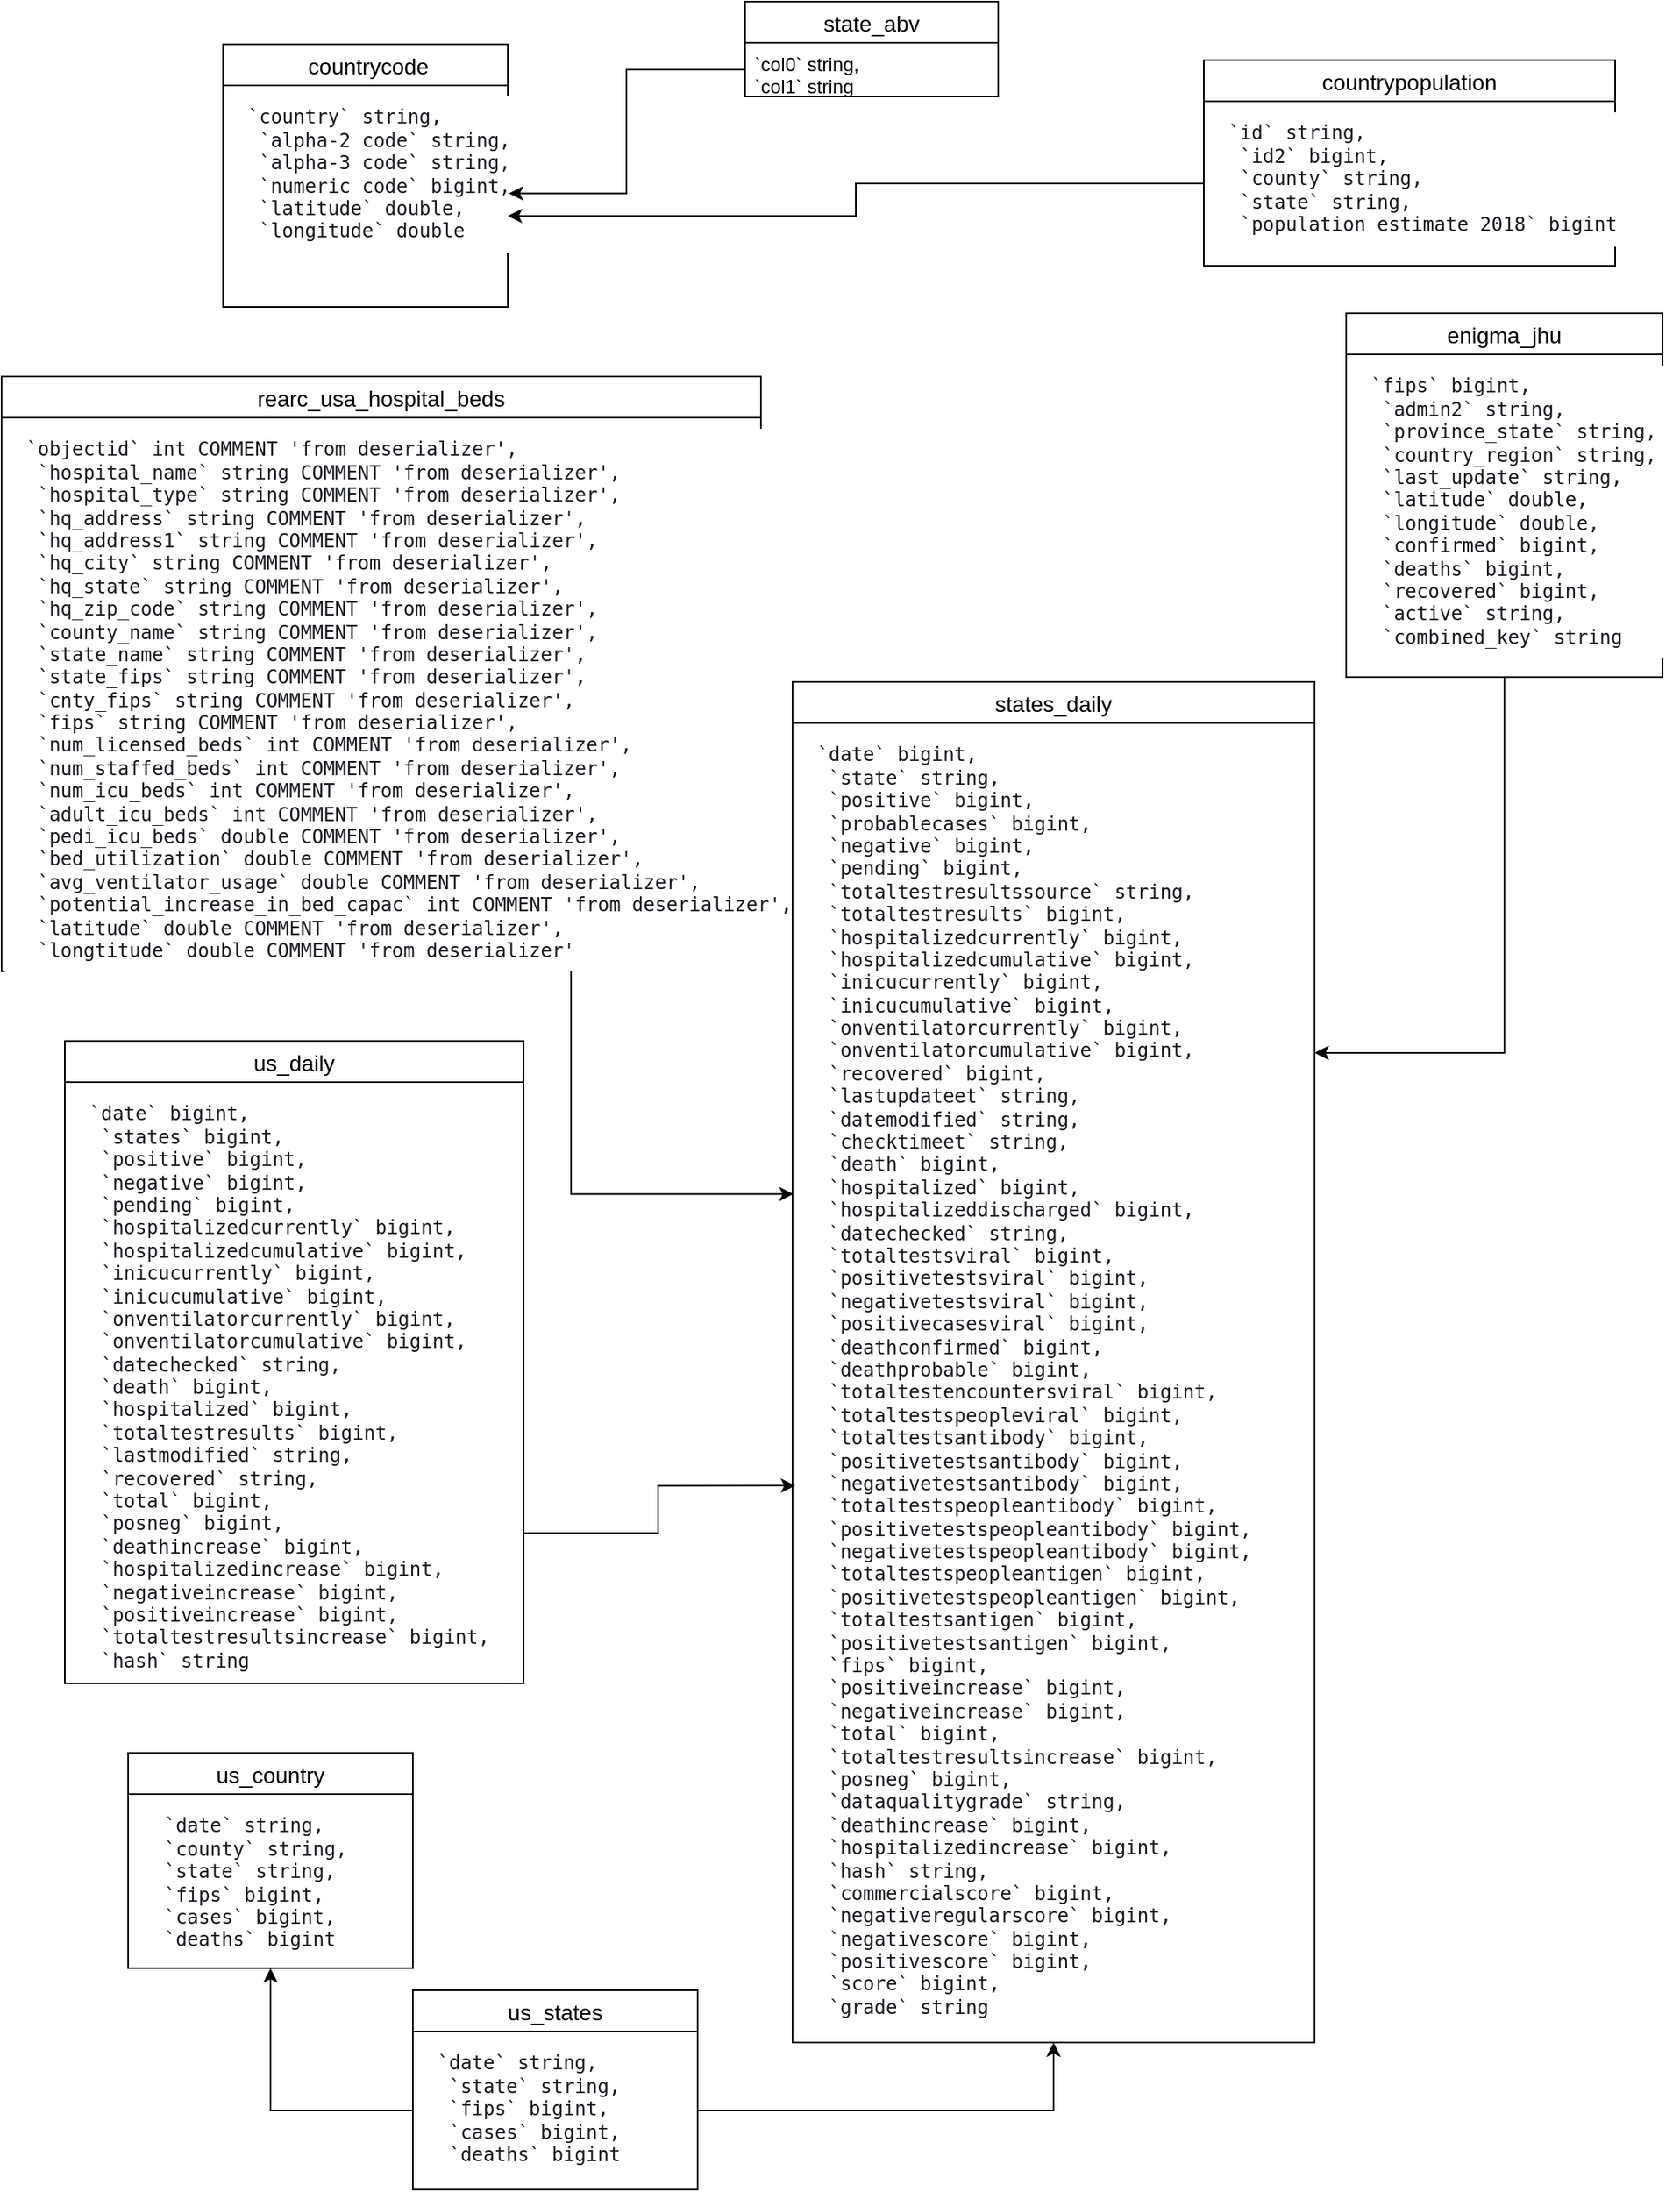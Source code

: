 <mxfile version="16.4.6" type="device"><diagram id="rqt5nzXfJJZm-QXEHFz9" name="Page-1"><mxGraphModel dx="1888" dy="547" grid="1" gridSize="10" guides="1" tooltips="1" connect="1" arrows="1" fold="1" page="1" pageScale="1" pageWidth="850" pageHeight="1100" math="0" shadow="0"><root><mxCell id="0"/><mxCell id="1" parent="0"/><mxCell id="Rdf0Nxlci-GZTjwrUPMa-135" value="rearc_usa_hospital_beds" style="swimlane;fontStyle=0;childLayout=stackLayout;horizontal=1;startSize=26;horizontalStack=0;resizeParent=1;resizeParentMax=0;resizeLast=0;collapsible=1;marginBottom=0;align=center;fontSize=14;" vertex="1" parent="1"><mxGeometry x="-140" y="310" width="480" height="376" as="geometry"/></mxCell><mxCell id="Rdf0Nxlci-GZTjwrUPMa-166" value="&lt;pre class=&quot;awsui_root_18wu0_u2y66_3 awsui_box_18wu0_u2y66_16 awsui_pre-variant_18wu0_u2y66_16 awsui_color-default_18wu0_u2y66_16 awsui_font-size-body-s_18wu0_u2y66_149 awsui_font-weight-default_18wu0_u2y66_72&quot; style=&quot;padding: 0.4rem; margin: 0px; overflow: auto; background: rgb(255, 255, 255); font-weight: 400; color: rgb(22, 25, 31); letter-spacing: normal; font-style: normal; text-align: left; text-indent: 0px; text-transform: none; word-spacing: 0px;&quot;&gt; `objectid` int COMMENT 'from deserializer', &#10;  `hospital_name` string COMMENT 'from deserializer', &#10;  `hospital_type` string COMMENT 'from deserializer', &#10;  `hq_address` string COMMENT 'from deserializer', &#10;  `hq_address1` string COMMENT 'from deserializer', &#10;  `hq_city` string COMMENT 'from deserializer', &#10;  `hq_state` string COMMENT 'from deserializer', &#10;  `hq_zip_code` string COMMENT 'from deserializer', &#10;  `county_name` string COMMENT 'from deserializer', &#10;  `state_name` string COMMENT 'from deserializer', &#10;  `state_fips` string COMMENT 'from deserializer', &#10;  `cnty_fips` string COMMENT 'from deserializer', &#10;  `fips` string COMMENT 'from deserializer', &#10;  `num_licensed_beds` int COMMENT 'from deserializer', &#10;  `num_staffed_beds` int COMMENT 'from deserializer', &#10;  `num_icu_beds` int COMMENT 'from deserializer', &#10;  `adult_icu_beds` int COMMENT 'from deserializer', &#10;  `pedi_icu_beds` double COMMENT 'from deserializer', &#10;  `bed_utilization` double COMMENT 'from deserializer', &#10;  `avg_ventilator_usage` double COMMENT 'from deserializer', &#10;  `potential_increase_in_bed_capac` int COMMENT 'from deserializer', &#10;  `latitude` double COMMENT 'from deserializer', &#10;  `longtitude` double COMMENT 'from deserializer'&lt;/pre&gt;" style="text;whiteSpace=wrap;html=1;" vertex="1" parent="Rdf0Nxlci-GZTjwrUPMa-135"><mxGeometry y="26" width="480" height="350" as="geometry"/></mxCell><mxCell id="Rdf0Nxlci-GZTjwrUPMa-139" value="state_abv" style="swimlane;fontStyle=0;childLayout=stackLayout;horizontal=1;startSize=26;horizontalStack=0;resizeParent=1;resizeParentMax=0;resizeLast=0;collapsible=1;marginBottom=0;align=center;fontSize=14;" vertex="1" parent="1"><mxGeometry x="330" y="73" width="160" height="60" as="geometry"/></mxCell><mxCell id="Rdf0Nxlci-GZTjwrUPMa-142" value="`col0` string, &#10;  `col1` string" style="text;strokeColor=none;fillColor=none;spacingLeft=4;spacingRight=4;overflow=hidden;rotatable=0;points=[[0,0.5],[1,0.5]];portConstraint=eastwest;fontSize=12;" vertex="1" parent="Rdf0Nxlci-GZTjwrUPMa-139"><mxGeometry y="26" width="160" height="34" as="geometry"/></mxCell><mxCell id="Rdf0Nxlci-GZTjwrUPMa-143" value="enigma_jhu" style="swimlane;fontStyle=0;childLayout=stackLayout;horizontal=1;startSize=26;horizontalStack=0;resizeParent=1;resizeParentMax=0;resizeLast=0;collapsible=1;marginBottom=0;align=center;fontSize=14;" vertex="1" parent="1"><mxGeometry x="710" y="270" width="200" height="230" as="geometry"/></mxCell><mxCell id="Rdf0Nxlci-GZTjwrUPMa-165" value="&lt;pre class=&quot;awsui_root_18wu0_u2y66_3 awsui_box_18wu0_u2y66_16 awsui_pre-variant_18wu0_u2y66_16 awsui_color-default_18wu0_u2y66_16 awsui_font-size-body-s_18wu0_u2y66_149 awsui_font-weight-default_18wu0_u2y66_72&quot; style=&quot;padding: 0.4rem; margin: 0px; overflow: auto; background: rgb(255, 255, 255); font-weight: 400; color: rgb(22, 25, 31); letter-spacing: normal; font-style: normal; text-align: left; text-indent: 0px; text-transform: none; word-spacing: 0px;&quot;&gt; `fips` bigint, &#10;  `admin2` string, &#10;  `province_state` string, &#10;  `country_region` string, &#10;  `last_update` string, &#10;  `latitude` double, &#10;  `longitude` double, &#10;  `confirmed` bigint, &#10;  `deaths` bigint, &#10;  `recovered` bigint, &#10;  `active` string, &#10;  `combined_key` string&lt;/pre&gt;" style="text;whiteSpace=wrap;html=1;" vertex="1" parent="Rdf0Nxlci-GZTjwrUPMa-143"><mxGeometry y="26" width="200" height="204" as="geometry"/></mxCell><mxCell id="Rdf0Nxlci-GZTjwrUPMa-151" value=" countrycode" style="swimlane;fontStyle=0;childLayout=stackLayout;horizontal=1;startSize=26;horizontalStack=0;resizeParent=1;resizeParentMax=0;resizeLast=0;collapsible=1;marginBottom=0;align=center;fontSize=14;" vertex="1" parent="1"><mxGeometry y="100" width="180" height="166" as="geometry"/></mxCell><mxCell id="Rdf0Nxlci-GZTjwrUPMa-159" value="&lt;pre class=&quot;awsui_root_18wu0_u2y66_3 awsui_box_18wu0_u2y66_16 awsui_pre-variant_18wu0_u2y66_16 awsui_color-default_18wu0_u2y66_16 awsui_font-size-body-s_18wu0_u2y66_149 awsui_font-weight-default_18wu0_u2y66_72&quot; style=&quot;padding: 0.4rem; margin: 0px; overflow: auto; background: rgb(255, 255, 255); font-weight: 400; color: rgb(22, 25, 31); letter-spacing: normal; font-style: normal; text-align: left; text-indent: 0px; text-transform: none; word-spacing: 0px;&quot;&gt; `country` string, &#10;  `alpha-2 code` string, &#10;  `alpha-3 code` string, &#10;  `numeric code` bigint, &#10;  `latitude` double, &#10;  `longitude` double&lt;/pre&gt;" style="text;whiteSpace=wrap;html=1;" vertex="1" parent="Rdf0Nxlci-GZTjwrUPMa-151"><mxGeometry y="26" width="180" height="110" as="geometry"/></mxCell><mxCell id="Rdf0Nxlci-GZTjwrUPMa-153" value="&#10;&#10;&lt;pre class=&quot;awsui_root_18wu0_u2y66_3 awsui_box_18wu0_u2y66_16 awsui_pre-variant_18wu0_u2y66_16 awsui_color-default_18wu0_u2y66_16 awsui_font-size-body-s_18wu0_u2y66_149 awsui_font-weight-default_18wu0_u2y66_72&quot; style=&quot;padding: 0.4rem; margin: 0px; overflow: auto; background: rgb(255, 255, 255); font-weight: 400; color: rgb(22, 25, 31); letter-spacing: normal; font-style: normal; text-align: left; text-indent: 0px; text-transform: none; word-spacing: 0px;&quot;&gt; `country` string, &#10;  `alpha-2 code` string, &#10;  `alpha-3 code` string, &#10;  `numeric code` bigint, &#10;  `latitude` double, &#10;  `longitude` double&lt;/pre&gt;&#10;&#10;" style="text;strokeColor=none;fillColor=none;spacingLeft=4;spacingRight=4;overflow=hidden;rotatable=0;points=[[0,0.5],[1,0.5]];portConstraint=eastwest;fontSize=12;" vertex="1" parent="Rdf0Nxlci-GZTjwrUPMa-151"><mxGeometry y="136" width="180" height="30" as="geometry"/></mxCell><mxCell id="Rdf0Nxlci-GZTjwrUPMa-155" value="countrypopulation" style="swimlane;fontStyle=0;childLayout=stackLayout;horizontal=1;startSize=26;horizontalStack=0;resizeParent=1;resizeParentMax=0;resizeLast=0;collapsible=1;marginBottom=0;align=center;fontSize=14;" vertex="1" parent="1"><mxGeometry x="620" y="110" width="260" height="130" as="geometry"/></mxCell><mxCell id="Rdf0Nxlci-GZTjwrUPMa-160" value="&lt;pre class=&quot;awsui_root_18wu0_u2y66_3 awsui_box_18wu0_u2y66_16 awsui_pre-variant_18wu0_u2y66_16 awsui_color-default_18wu0_u2y66_16 awsui_font-size-body-s_18wu0_u2y66_149 awsui_font-weight-default_18wu0_u2y66_72&quot; style=&quot;padding: 0.4rem; margin: 0px; overflow: auto; background: rgb(255, 255, 255); font-weight: 400; color: rgb(22, 25, 31); letter-spacing: normal; font-style: normal; text-align: left; text-indent: 0px; text-transform: none; word-spacing: 0px;&quot;&gt; `id` string, &#10;  `id2` bigint, &#10;  `county` string, &#10;  `state` string, &#10;  `population estimate 2018` bigint&lt;/pre&gt;" style="text;whiteSpace=wrap;html=1;" vertex="1" parent="Rdf0Nxlci-GZTjwrUPMa-155"><mxGeometry y="26" width="260" height="104" as="geometry"/></mxCell><mxCell id="Rdf0Nxlci-GZTjwrUPMa-161" value="states_daily" style="swimlane;fontStyle=0;childLayout=stackLayout;horizontal=1;startSize=26;horizontalStack=0;resizeParent=1;resizeParentMax=0;resizeLast=0;collapsible=1;marginBottom=0;align=center;fontSize=14;" vertex="1" parent="1"><mxGeometry x="360" y="503" width="330" height="860" as="geometry"/></mxCell><mxCell id="Rdf0Nxlci-GZTjwrUPMa-168" value="&lt;pre class=&quot;awsui_root_18wu0_u2y66_3 awsui_box_18wu0_u2y66_16 awsui_pre-variant_18wu0_u2y66_16 awsui_color-default_18wu0_u2y66_16 awsui_font-size-body-s_18wu0_u2y66_149 awsui_font-weight-default_18wu0_u2y66_72&quot; style=&quot;padding: 0.4rem; margin: 0px; overflow: auto; background: rgb(255, 255, 255); font-weight: 400; color: rgb(22, 25, 31); letter-spacing: normal; font-style: normal; text-align: left; text-indent: 0px; text-transform: none; word-spacing: 0px;&quot;&gt; `date` bigint, &#10;  `state` string, &#10;  `positive` bigint, &#10;  `probablecases` bigint, &#10;  `negative` bigint, &#10;  `pending` bigint, &#10;  `totaltestresultssource` string, &#10;  `totaltestresults` bigint, &#10;  `hospitalizedcurrently` bigint, &#10;  `hospitalizedcumulative` bigint, &#10;  `inicucurrently` bigint, &#10;  `inicucumulative` bigint, &#10;  `onventilatorcurrently` bigint, &#10;  `onventilatorcumulative` bigint, &#10;  `recovered` bigint, &#10;  `lastupdateet` string, &#10;  `datemodified` string, &#10;  `checktimeet` string, &#10;  `death` bigint, &#10;  `hospitalized` bigint, &#10;  `hospitalizeddischarged` bigint, &#10;  `datechecked` string, &#10;  `totaltestsviral` bigint, &#10;  `positivetestsviral` bigint, &#10;  `negativetestsviral` bigint, &#10;  `positivecasesviral` bigint, &#10;  `deathconfirmed` bigint, &#10;  `deathprobable` bigint, &#10;  `totaltestencountersviral` bigint, &#10;  `totaltestspeopleviral` bigint, &#10;  `totaltestsantibody` bigint, &#10;  `positivetestsantibody` bigint, &#10;  `negativetestsantibody` bigint, &#10;  `totaltestspeopleantibody` bigint, &#10;  `positivetestspeopleantibody` bigint, &#10;  `negativetestspeopleantibody` bigint, &#10;  `totaltestspeopleantigen` bigint, &#10;  `positivetestspeopleantigen` bigint, &#10;  `totaltestsantigen` bigint, &#10;  `positivetestsantigen` bigint, &#10;  `fips` bigint, &#10;  `positiveincrease` bigint, &#10;  `negativeincrease` bigint, &#10;  `total` bigint, &#10;  `totaltestresultsincrease` bigint, &#10;  `posneg` bigint, &#10;  `dataqualitygrade` string, &#10;  `deathincrease` bigint, &#10;  `hospitalizedincrease` bigint, &#10;  `hash` string, &#10;  `commercialscore` bigint, &#10;  `negativeregularscore` bigint, &#10;  `negativescore` bigint, &#10;  `positivescore` bigint, &#10;  `score` bigint, &#10;  `grade` string&lt;/pre&gt;" style="text;whiteSpace=wrap;html=1;" vertex="1" parent="Rdf0Nxlci-GZTjwrUPMa-161"><mxGeometry y="26" width="330" height="834" as="geometry"/></mxCell><mxCell id="Rdf0Nxlci-GZTjwrUPMa-169" value="us_country" style="swimlane;fontStyle=0;childLayout=stackLayout;horizontal=1;startSize=26;horizontalStack=0;resizeParent=1;resizeParentMax=0;resizeLast=0;collapsible=1;marginBottom=0;align=center;fontSize=14;" vertex="1" parent="1"><mxGeometry x="-60" y="1180" width="180" height="136" as="geometry"/></mxCell><mxCell id="Rdf0Nxlci-GZTjwrUPMa-178" value="&lt;pre class=&quot;awsui_root_18wu0_u2y66_3 awsui_box_18wu0_u2y66_16 awsui_pre-variant_18wu0_u2y66_16 awsui_color-default_18wu0_u2y66_16 awsui_font-size-body-s_18wu0_u2y66_149 awsui_font-weight-default_18wu0_u2y66_72&quot; style=&quot;padding: 0.4rem; margin: 0px; overflow: auto; background: rgb(255, 255, 255); font-weight: 400; color: rgb(22, 25, 31); letter-spacing: normal; font-style: normal; text-align: left; text-indent: 0px; text-transform: none; word-spacing: 0px;&quot;&gt;  `date` string, &#10;  `county` string, &#10;  `state` string, &#10;  `fips` bigint, &#10;  `cases` bigint, &#10;  `deaths` bigint&lt;/pre&gt;" style="text;whiteSpace=wrap;html=1;" vertex="1" parent="Rdf0Nxlci-GZTjwrUPMa-169"><mxGeometry y="26" width="180" height="110" as="geometry"/></mxCell><mxCell id="Rdf0Nxlci-GZTjwrUPMa-172" value="us_daily" style="swimlane;fontStyle=0;childLayout=stackLayout;horizontal=1;startSize=26;horizontalStack=0;resizeParent=1;resizeParentMax=0;resizeLast=0;collapsible=1;marginBottom=0;align=center;fontSize=14;" vertex="1" parent="1"><mxGeometry x="-100" y="730" width="290" height="406" as="geometry"/></mxCell><mxCell id="Rdf0Nxlci-GZTjwrUPMa-179" value="&lt;pre class=&quot;awsui_root_18wu0_u2y66_3 awsui_box_18wu0_u2y66_16 awsui_pre-variant_18wu0_u2y66_16 awsui_color-default_18wu0_u2y66_16 awsui_font-size-body-s_18wu0_u2y66_149 awsui_font-weight-default_18wu0_u2y66_72&quot; style=&quot;padding: 0.4rem; margin: 0px; overflow: auto; background: rgb(255, 255, 255); font-weight: 400; color: rgb(22, 25, 31); letter-spacing: normal; font-style: normal; text-align: left; text-indent: 0px; text-transform: none; word-spacing: 0px;&quot;&gt; `date` bigint, &#10;  `states` bigint, &#10;  `positive` bigint, &#10;  `negative` bigint, &#10;  `pending` bigint, &#10;  `hospitalizedcurrently` bigint, &#10;  `hospitalizedcumulative` bigint, &#10;  `inicucurrently` bigint, &#10;  `inicucumulative` bigint, &#10;  `onventilatorcurrently` bigint, &#10;  `onventilatorcumulative` bigint, &#10;  `datechecked` string, &#10;  `death` bigint, &#10;  `hospitalized` bigint, &#10;  `totaltestresults` bigint, &#10;  `lastmodified` string, &#10;  `recovered` string, &#10;  `total` bigint, &#10;  `posneg` bigint, &#10;  `deathincrease` bigint, &#10;  `hospitalizedincrease` bigint, &#10;  `negativeincrease` bigint, &#10;  `positiveincrease` bigint, &#10;  `totaltestresultsincrease` bigint, &#10;  `hash` string&lt;/pre&gt;" style="text;whiteSpace=wrap;html=1;" vertex="1" parent="Rdf0Nxlci-GZTjwrUPMa-172"><mxGeometry y="26" width="290" height="380" as="geometry"/></mxCell><mxCell id="Rdf0Nxlci-GZTjwrUPMa-175" value="us_states" style="swimlane;fontStyle=0;childLayout=stackLayout;horizontal=1;startSize=26;horizontalStack=0;resizeParent=1;resizeParentMax=0;resizeLast=0;collapsible=1;marginBottom=0;align=center;fontSize=14;" vertex="1" parent="1"><mxGeometry x="120" y="1330" width="180" height="126" as="geometry"/></mxCell><mxCell id="Rdf0Nxlci-GZTjwrUPMa-180" value="&lt;pre class=&quot;awsui_root_18wu0_u2y66_3 awsui_box_18wu0_u2y66_16 awsui_pre-variant_18wu0_u2y66_16 awsui_color-default_18wu0_u2y66_16 awsui_font-size-body-s_18wu0_u2y66_149 awsui_font-weight-default_18wu0_u2y66_72&quot; style=&quot;padding: 0.4rem; margin: 0px; overflow: auto; background: rgb(255, 255, 255); font-weight: 400; color: rgb(22, 25, 31); letter-spacing: normal; font-style: normal; text-align: left; text-indent: 0px; text-transform: none; word-spacing: 0px;&quot;&gt; `date` string, &#10;  `state` string, &#10;  `fips` bigint, &#10;  `cases` bigint, &#10;  `deaths` bigint&lt;/pre&gt;" style="text;whiteSpace=wrap;html=1;" vertex="1" parent="Rdf0Nxlci-GZTjwrUPMa-175"><mxGeometry y="26" width="180" height="100" as="geometry"/></mxCell><mxCell id="Rdf0Nxlci-GZTjwrUPMa-192" style="edgeStyle=orthogonalEdgeStyle;rounded=0;orthogonalLoop=1;jettySize=auto;html=1;exitX=0;exitY=0.5;exitDx=0;exitDy=0;entryX=0.5;entryY=1;entryDx=0;entryDy=0;" edge="1" parent="1" source="Rdf0Nxlci-GZTjwrUPMa-180" target="Rdf0Nxlci-GZTjwrUPMa-178"><mxGeometry relative="1" as="geometry"/></mxCell><mxCell id="Rdf0Nxlci-GZTjwrUPMa-193" style="edgeStyle=orthogonalEdgeStyle;rounded=0;orthogonalLoop=1;jettySize=auto;html=1;exitX=1;exitY=0.75;exitDx=0;exitDy=0;entryX=0.005;entryY=0.578;entryDx=0;entryDy=0;entryPerimeter=0;" edge="1" parent="1" source="Rdf0Nxlci-GZTjwrUPMa-179" target="Rdf0Nxlci-GZTjwrUPMa-168"><mxGeometry relative="1" as="geometry"/></mxCell><mxCell id="Rdf0Nxlci-GZTjwrUPMa-194" style="edgeStyle=orthogonalEdgeStyle;rounded=0;orthogonalLoop=1;jettySize=auto;html=1;exitX=0.5;exitY=1;exitDx=0;exitDy=0;entryX=1;entryY=0.25;entryDx=0;entryDy=0;" edge="1" parent="1" source="Rdf0Nxlci-GZTjwrUPMa-165" target="Rdf0Nxlci-GZTjwrUPMa-168"><mxGeometry relative="1" as="geometry"/></mxCell><mxCell id="Rdf0Nxlci-GZTjwrUPMa-195" style="edgeStyle=orthogonalEdgeStyle;rounded=0;orthogonalLoop=1;jettySize=auto;html=1;exitX=0;exitY=0.5;exitDx=0;exitDy=0;entryX=1;entryY=0.75;entryDx=0;entryDy=0;" edge="1" parent="1" source="Rdf0Nxlci-GZTjwrUPMa-160" target="Rdf0Nxlci-GZTjwrUPMa-159"><mxGeometry relative="1" as="geometry"/></mxCell><mxCell id="Rdf0Nxlci-GZTjwrUPMa-196" style="edgeStyle=orthogonalEdgeStyle;rounded=0;orthogonalLoop=1;jettySize=auto;html=1;exitX=0;exitY=0.5;exitDx=0;exitDy=0;entryX=1.004;entryY=0.62;entryDx=0;entryDy=0;entryPerimeter=0;" edge="1" parent="1" source="Rdf0Nxlci-GZTjwrUPMa-142" target="Rdf0Nxlci-GZTjwrUPMa-159"><mxGeometry relative="1" as="geometry"/></mxCell><mxCell id="Rdf0Nxlci-GZTjwrUPMa-197" style="edgeStyle=orthogonalEdgeStyle;rounded=0;orthogonalLoop=1;jettySize=auto;html=1;exitX=0.75;exitY=1;exitDx=0;exitDy=0;entryX=0.002;entryY=0.357;entryDx=0;entryDy=0;entryPerimeter=0;" edge="1" parent="1" source="Rdf0Nxlci-GZTjwrUPMa-166" target="Rdf0Nxlci-GZTjwrUPMa-168"><mxGeometry relative="1" as="geometry"/></mxCell><mxCell id="Rdf0Nxlci-GZTjwrUPMa-198" style="edgeStyle=orthogonalEdgeStyle;rounded=0;orthogonalLoop=1;jettySize=auto;html=1;exitX=1;exitY=0.5;exitDx=0;exitDy=0;entryX=0.5;entryY=1;entryDx=0;entryDy=0;" edge="1" parent="1" source="Rdf0Nxlci-GZTjwrUPMa-180" target="Rdf0Nxlci-GZTjwrUPMa-168"><mxGeometry relative="1" as="geometry"/></mxCell></root></mxGraphModel></diagram></mxfile>